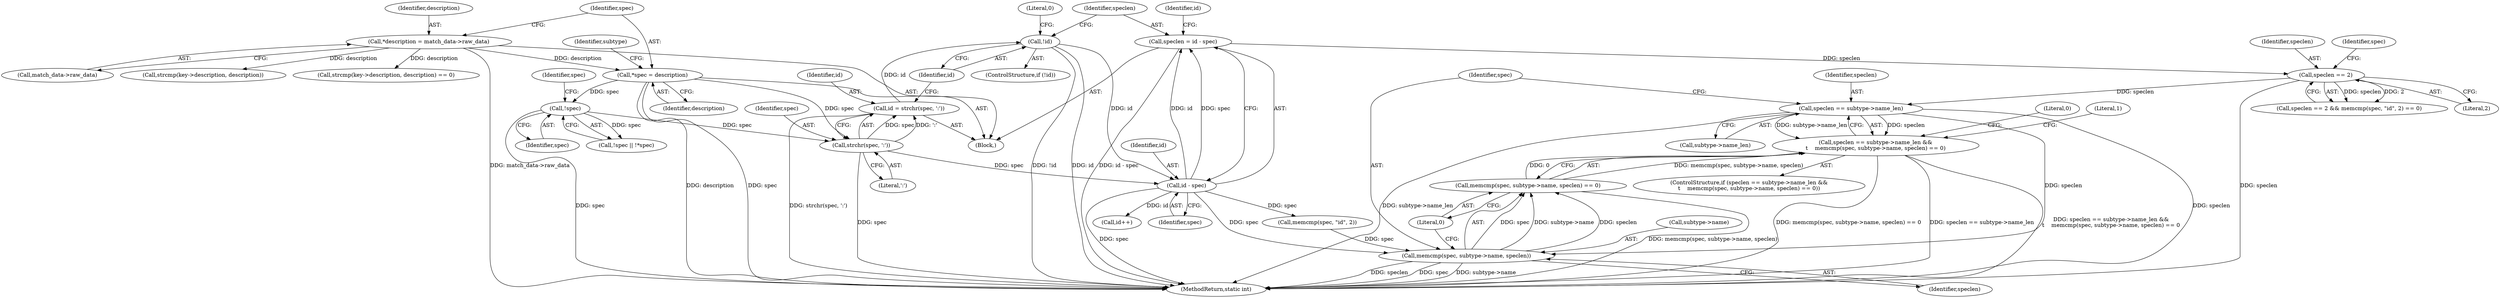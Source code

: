 digraph "0_linux_c06cfb08b88dfbe13be44a69ae2fdc3a7c902d81@pointer" {
"1000184" [label="(Call,speclen == subtype->name_len)"];
"1000168" [label="(Call,speclen == 2)"];
"1000159" [label="(Call,speclen = id - spec)"];
"1000161" [label="(Call,id - spec)"];
"1000155" [label="(Call,!id)"];
"1000149" [label="(Call,id = strchr(spec, ':'))"];
"1000151" [label="(Call,strchr(spec, ':'))"];
"1000128" [label="(Call,!spec)"];
"1000118" [label="(Call,*spec = description)"];
"1000112" [label="(Call,*description = match_data->raw_data)"];
"1000183" [label="(Call,speclen == subtype->name_len &&\n\t    memcmp(spec, subtype->name, speclen) == 0)"];
"1000190" [label="(Call,memcmp(spec, subtype->name, speclen))"];
"1000189" [label="(Call,memcmp(spec, subtype->name, speclen) == 0)"];
"1000200" [label="(Literal,0)"];
"1000201" [label="(MethodReturn,static int)"];
"1000185" [label="(Identifier,speclen)"];
"1000105" [label="(Block,)"];
"1000164" [label="(Call,id++)"];
"1000112" [label="(Call,*description = match_data->raw_data)"];
"1000114" [label="(Call,match_data->raw_data)"];
"1000126" [label="(Identifier,subtype)"];
"1000184" [label="(Call,speclen == subtype->name_len)"];
"1000163" [label="(Identifier,spec)"];
"1000118" [label="(Call,*spec = description)"];
"1000129" [label="(Identifier,spec)"];
"1000127" [label="(Call,!spec || !*spec)"];
"1000191" [label="(Identifier,spec)"];
"1000141" [label="(Call,strcmp(key->description, description))"];
"1000159" [label="(Call,speclen = id - spec)"];
"1000149" [label="(Call,id = strchr(spec, ':'))"];
"1000160" [label="(Identifier,speclen)"];
"1000183" [label="(Call,speclen == subtype->name_len &&\n\t    memcmp(spec, subtype->name, speclen) == 0)"];
"1000186" [label="(Call,subtype->name_len)"];
"1000190" [label="(Call,memcmp(spec, subtype->name, speclen))"];
"1000169" [label="(Identifier,speclen)"];
"1000119" [label="(Identifier,spec)"];
"1000140" [label="(Call,strcmp(key->description, description) == 0)"];
"1000158" [label="(Literal,0)"];
"1000151" [label="(Call,strchr(spec, ':'))"];
"1000156" [label="(Identifier,id)"];
"1000172" [label="(Call,memcmp(spec, \"id\", 2))"];
"1000162" [label="(Identifier,id)"];
"1000150" [label="(Identifier,id)"];
"1000165" [label="(Identifier,id)"];
"1000182" [label="(ControlStructure,if (speclen == subtype->name_len &&\n\t    memcmp(spec, subtype->name, speclen) == 0))"];
"1000154" [label="(ControlStructure,if (!id))"];
"1000167" [label="(Call,speclen == 2 && memcmp(spec, \"id\", 2) == 0)"];
"1000170" [label="(Literal,2)"];
"1000152" [label="(Identifier,spec)"];
"1000196" [label="(Literal,0)"];
"1000192" [label="(Call,subtype->name)"];
"1000153" [label="(Literal,':')"];
"1000173" [label="(Identifier,spec)"];
"1000168" [label="(Call,speclen == 2)"];
"1000195" [label="(Identifier,speclen)"];
"1000132" [label="(Identifier,spec)"];
"1000189" [label="(Call,memcmp(spec, subtype->name, speclen) == 0)"];
"1000198" [label="(Literal,1)"];
"1000113" [label="(Identifier,description)"];
"1000128" [label="(Call,!spec)"];
"1000161" [label="(Call,id - spec)"];
"1000155" [label="(Call,!id)"];
"1000120" [label="(Identifier,description)"];
"1000184" -> "1000183"  [label="AST: "];
"1000184" -> "1000186"  [label="CFG: "];
"1000185" -> "1000184"  [label="AST: "];
"1000186" -> "1000184"  [label="AST: "];
"1000191" -> "1000184"  [label="CFG: "];
"1000183" -> "1000184"  [label="CFG: "];
"1000184" -> "1000201"  [label="DDG: speclen"];
"1000184" -> "1000201"  [label="DDG: subtype->name_len"];
"1000184" -> "1000183"  [label="DDG: speclen"];
"1000184" -> "1000183"  [label="DDG: subtype->name_len"];
"1000168" -> "1000184"  [label="DDG: speclen"];
"1000184" -> "1000190"  [label="DDG: speclen"];
"1000168" -> "1000167"  [label="AST: "];
"1000168" -> "1000170"  [label="CFG: "];
"1000169" -> "1000168"  [label="AST: "];
"1000170" -> "1000168"  [label="AST: "];
"1000173" -> "1000168"  [label="CFG: "];
"1000167" -> "1000168"  [label="CFG: "];
"1000168" -> "1000201"  [label="DDG: speclen"];
"1000168" -> "1000167"  [label="DDG: speclen"];
"1000168" -> "1000167"  [label="DDG: 2"];
"1000159" -> "1000168"  [label="DDG: speclen"];
"1000159" -> "1000105"  [label="AST: "];
"1000159" -> "1000161"  [label="CFG: "];
"1000160" -> "1000159"  [label="AST: "];
"1000161" -> "1000159"  [label="AST: "];
"1000165" -> "1000159"  [label="CFG: "];
"1000159" -> "1000201"  [label="DDG: id - spec"];
"1000161" -> "1000159"  [label="DDG: id"];
"1000161" -> "1000159"  [label="DDG: spec"];
"1000161" -> "1000163"  [label="CFG: "];
"1000162" -> "1000161"  [label="AST: "];
"1000163" -> "1000161"  [label="AST: "];
"1000161" -> "1000201"  [label="DDG: spec"];
"1000155" -> "1000161"  [label="DDG: id"];
"1000151" -> "1000161"  [label="DDG: spec"];
"1000161" -> "1000164"  [label="DDG: id"];
"1000161" -> "1000172"  [label="DDG: spec"];
"1000161" -> "1000190"  [label="DDG: spec"];
"1000155" -> "1000154"  [label="AST: "];
"1000155" -> "1000156"  [label="CFG: "];
"1000156" -> "1000155"  [label="AST: "];
"1000158" -> "1000155"  [label="CFG: "];
"1000160" -> "1000155"  [label="CFG: "];
"1000155" -> "1000201"  [label="DDG: !id"];
"1000155" -> "1000201"  [label="DDG: id"];
"1000149" -> "1000155"  [label="DDG: id"];
"1000149" -> "1000105"  [label="AST: "];
"1000149" -> "1000151"  [label="CFG: "];
"1000150" -> "1000149"  [label="AST: "];
"1000151" -> "1000149"  [label="AST: "];
"1000156" -> "1000149"  [label="CFG: "];
"1000149" -> "1000201"  [label="DDG: strchr(spec, ':')"];
"1000151" -> "1000149"  [label="DDG: spec"];
"1000151" -> "1000149"  [label="DDG: ':'"];
"1000151" -> "1000153"  [label="CFG: "];
"1000152" -> "1000151"  [label="AST: "];
"1000153" -> "1000151"  [label="AST: "];
"1000151" -> "1000201"  [label="DDG: spec"];
"1000128" -> "1000151"  [label="DDG: spec"];
"1000118" -> "1000151"  [label="DDG: spec"];
"1000128" -> "1000127"  [label="AST: "];
"1000128" -> "1000129"  [label="CFG: "];
"1000129" -> "1000128"  [label="AST: "];
"1000132" -> "1000128"  [label="CFG: "];
"1000127" -> "1000128"  [label="CFG: "];
"1000128" -> "1000201"  [label="DDG: spec"];
"1000128" -> "1000127"  [label="DDG: spec"];
"1000118" -> "1000128"  [label="DDG: spec"];
"1000118" -> "1000105"  [label="AST: "];
"1000118" -> "1000120"  [label="CFG: "];
"1000119" -> "1000118"  [label="AST: "];
"1000120" -> "1000118"  [label="AST: "];
"1000126" -> "1000118"  [label="CFG: "];
"1000118" -> "1000201"  [label="DDG: spec"];
"1000118" -> "1000201"  [label="DDG: description"];
"1000112" -> "1000118"  [label="DDG: description"];
"1000112" -> "1000105"  [label="AST: "];
"1000112" -> "1000114"  [label="CFG: "];
"1000113" -> "1000112"  [label="AST: "];
"1000114" -> "1000112"  [label="AST: "];
"1000119" -> "1000112"  [label="CFG: "];
"1000112" -> "1000201"  [label="DDG: match_data->raw_data"];
"1000112" -> "1000140"  [label="DDG: description"];
"1000112" -> "1000141"  [label="DDG: description"];
"1000183" -> "1000182"  [label="AST: "];
"1000183" -> "1000189"  [label="CFG: "];
"1000189" -> "1000183"  [label="AST: "];
"1000198" -> "1000183"  [label="CFG: "];
"1000200" -> "1000183"  [label="CFG: "];
"1000183" -> "1000201"  [label="DDG: memcmp(spec, subtype->name, speclen) == 0"];
"1000183" -> "1000201"  [label="DDG: speclen == subtype->name_len"];
"1000183" -> "1000201"  [label="DDG: speclen == subtype->name_len &&\n\t    memcmp(spec, subtype->name, speclen) == 0"];
"1000189" -> "1000183"  [label="DDG: memcmp(spec, subtype->name, speclen)"];
"1000189" -> "1000183"  [label="DDG: 0"];
"1000190" -> "1000189"  [label="AST: "];
"1000190" -> "1000195"  [label="CFG: "];
"1000191" -> "1000190"  [label="AST: "];
"1000192" -> "1000190"  [label="AST: "];
"1000195" -> "1000190"  [label="AST: "];
"1000196" -> "1000190"  [label="CFG: "];
"1000190" -> "1000201"  [label="DDG: speclen"];
"1000190" -> "1000201"  [label="DDG: spec"];
"1000190" -> "1000201"  [label="DDG: subtype->name"];
"1000190" -> "1000189"  [label="DDG: spec"];
"1000190" -> "1000189"  [label="DDG: subtype->name"];
"1000190" -> "1000189"  [label="DDG: speclen"];
"1000172" -> "1000190"  [label="DDG: spec"];
"1000189" -> "1000196"  [label="CFG: "];
"1000196" -> "1000189"  [label="AST: "];
"1000189" -> "1000201"  [label="DDG: memcmp(spec, subtype->name, speclen)"];
}
